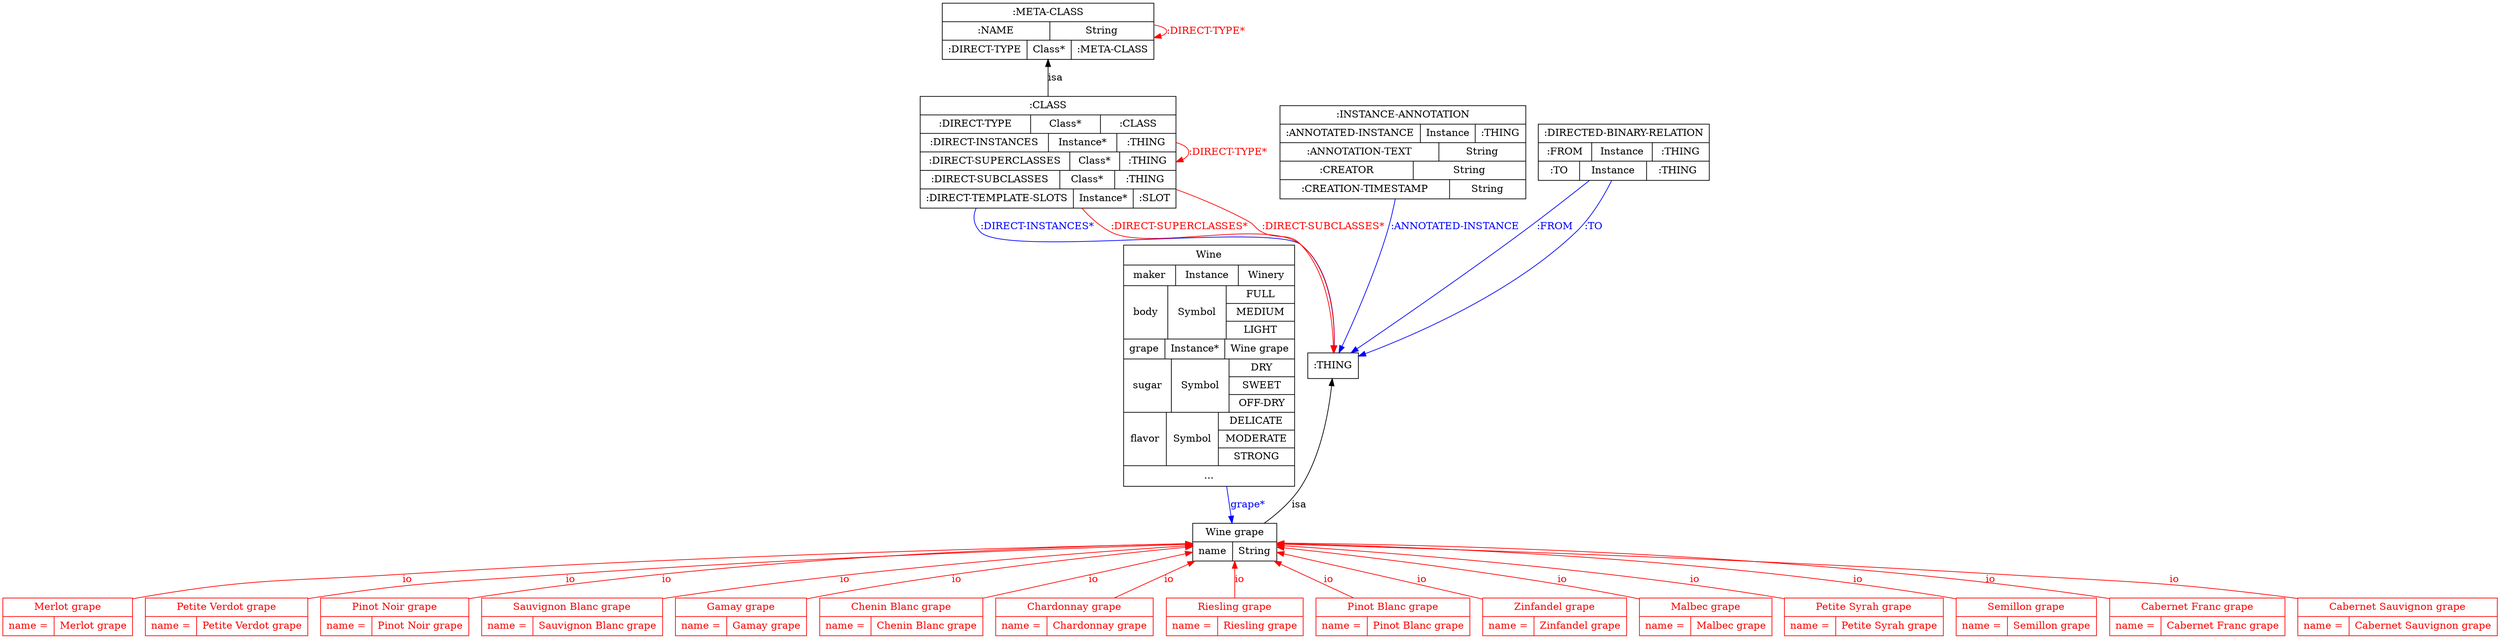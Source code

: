 digraph wines {
	node [label="\N"];
	graph [bb="0,0,3390,902"];
	"Merlot grape" [label="{Merlot grape|{name =|{Merlot grape}}}", shape=record, color="0.0,1.0,1.0", fontcolor="0.0,1.0,1.0", pos="87,27", rects="-0.5,27,174.5,53 -0.5,1,70.5,27 70.5,1,174.5,27", width="2.4167", height="0.73611"];
	"Wine grape" [label="{Wine grape|{name|String}}", shape=record, color="0.0,0.0,0.0", fontcolor="0.0,0.0,0.0", pos="1676,135", rects="1619,135,1733,161 1619,109,1674,135 1674,109,1733,135", width="1.5833", height="0.73611"];
	Wine [label="{Wine|{maker|Instance|{Winery}}|{body|Symbol|{FULL|MEDIUM|LIGHT}}|{grape|Instance*|{Wine grape}}|{sugar|Symbol|{DRY|SWEET|OFF-DRY\
}}|{flavor|Symbol|{DELICATE|MODERATE|STRONG}}|{...}}", shape=record, color="0.0,0.0,0.0", fontcolor="0.0,0.0,0.0", pos="1617,386", rects="1499.5,529,1734.5,555 1499.5,503,1569.5,529 1569.5,503,1655.5,529 1655.5,503,1734.5,529 1499.5,425,1563.5,503 1563.5,425,1644.5,\
503 1644.5,477,1734.5,503 1644.5,451,1734.5,477 1644.5,425,1734.5,451 1499.5,399,1555.5,425 1555.5,399,1638.5,425 1638.5,399,1734.5\
,425 1499.5,321,1565.5,399 1565.5,321,1643.5,399 1643.5,373,1734.5,399 1643.5,347,1734.5,373 1643.5,321,1734.5,347 1499.5,243\
,1560.5,321 1560.5,243,1632.5,321 1632.5,295,1734.5,321 1632.5,269,1734.5,295 1632.5,243,1734.5,269 1499.5,217,1734.5,243", width="3.25", height="4.7083"];
	"Petite Verdot grape" [label="{Petite Verdot grape|{name =|{Petite Verdot grape}}}", shape=record, color="0.0,1.0,1.0", fontcolor="0.0,1.0,1.0", pos="303,27", rects="192,27,414,53 192,1,263,27 263,1,414,27", width="3.0833", height="0.73611"];
	"Pinot Noir grape" [label="{Pinot Noir grape|{name =|{Pinot Noir grape}}}", shape=record, color="0.0,1.0,1.0", fontcolor="0.0,1.0,1.0", pos="532,27", rects="432,27,632,53 432,1,503,27 503,1,632,27", width="2.7778", height="0.73611"];
	":CLASS" [label="{:CLASS|{:DIRECT-TYPE|Class*|{:CLASS}}|{:DIRECT-INSTANCES|Instance*|{:THING}}|{:DIRECT-SUPERCLASSES|Class*|{:THING}}|{:DIRECT-SUBCLASSES\
|Class*|{:THING}}|{:DIRECT-TEMPLATE-SLOTS|Instance*|{:SLOT}}}", shape=record, color="0.0,0.0,0.0", fontcolor="0.0,0.0,0.0", pos="1403,689", rects="1231.5,741,1574.5,767 1231.5,715,1378.5,741 1378.5,715,1472.5,741 1472.5,715,1574.5,741 1231.5,689,1400.5,715 1400.5,689,1495.5,\
715 1495.5,689,1574.5,715 1231.5,663,1428.5,689 1428.5,663,1497.5,689 1497.5,663,1574.5,689 1231.5,637,1417.5,663 1417.5,637,1491.5\
,663 1491.5,637,1574.5,663 1231.5,611,1433.5,637 1433.5,611,1516.5,637 1516.5,611,1574.5,637", width="4.75", height="2.1806"];
	":META-CLASS" [label="{:META-CLASS|{:NAME|String}|{:DIRECT-TYPE|Class*|{:META-CLASS}}}", shape=record, color="0.0,0.0,0.0", fontcolor="0.0,0.0,0.0", pos="1403,862", rects="1261.5,875,1544.5,901 1261.5,849,1404.5,875 1404.5,849,1544.5,875 1261.5,823,1374.5,849 1374.5,823,1433.5,849 1433.5,823,1544.5,\
849", width="3.9167", height="1.0972"];
	":THING" [label=":THING", shape=box, color="0.0,0.0,0.0", fontcolor="0.0,0.0,0.0", pos="1785,386", width="0.91667", height="0.5"];
	"Sauvignon Blanc grape" [label="{Sauvignon Blanc grape|{name =|{Sauvignon Blanc grape}}}", shape=record, color="0.0,1.0,1.0", fontcolor="0.0,1.0,1.0", pos="773,27", rects="650,27,896,53 650,1,721,27 721,1,896,27", width="3.4167", height="0.73611"];
	"Gamay grape" [label="{Gamay grape|{name =|{Gamay grape}}}", shape=record, color="0.0,1.0,1.0", fontcolor="0.0,1.0,1.0", pos="1004,27", rects="914,27,1094,53 914,1,985,27 985,1,1094,27", width="2.5", height="0.73611"];
	"Chenin Blanc grape" [label="{Chenin Blanc grape|{name =|{Chenin Blanc grape}}}", shape=record, color="0.0,1.0,1.0", fontcolor="0.0,1.0,1.0", pos="1223,27", rects="1112,27,1334,53 1112,1,1183,27 1183,1,1334,27", width="3.0833", height="0.73611"];
	"Chardonnay grape" [label="{Chardonnay grape|{name =|{Chardonnay grape}}}", shape=record, color="0.0,1.0,1.0", fontcolor="0.0,1.0,1.0", pos="1459,27", rects="1351.5,27,1566.5,53 1351.5,1,1422.5,27 1422.5,1,1566.5,27", width="2.9722", height="0.73611"];
	"Riesling grape" [label="{Riesling grape|{name =|{Riesling grape}}}", shape=record, color="0.0,1.0,1.0", fontcolor="0.0,1.0,1.0", pos="1676,27", rects="1584,27,1768,53 1584,1,1655,27 1655,1,1768,27", width="2.5556", height="0.73611"];
	"Pinot Blanc grape" [label="{Pinot Blanc grape|{name =|{Pinot Blanc grape}}}", shape=record, color="0.0,1.0,1.0", fontcolor="0.0,1.0,1.0", pos="1890,27", rects="1785.5,27,1994.5,53 1785.5,1,1856.5,27 1856.5,1,1994.5,27", width="2.8889", height="0.73611"];
	"Zinfandel grape" [label="{Zinfandel grape|{name =|{Zinfandel grape}}}", shape=record, color="0.0,1.0,1.0", fontcolor="0.0,1.0,1.0", pos="2110,27", rects="2012,27,2208,53 2012,1,2083,27 2083,1,2208,27", width="2.7222", height="0.73611"];
	":INSTANCE-ANNOTATION" [label="{:INSTANCE-ANNOTATION|{:ANNOTATED-INSTANCE|Instance|{:THING}}|{:ANNOTATION-TEXT|String}|{:CREATOR|String}|{:CREATION-TIMESTAMP|String\
}}", shape=record, color="0.0,0.0,0.0", fontcolor="0.0,0.0,0.0", pos="1878,689", rects="1714,728,2042,754 1714,702,1900,728 1900,702,1975,728 1975,702,2042,728 1714,676,1927,702 1927,676,2042,702 1714,650,1893,676 1893\
,650,2042,676 1714,624,1938,650 1938,624,2042,650", width="4.5556", height="1.8194"];
	"Malbec grape" [label="{Malbec grape|{name =|{Malbec grape}}}", shape=record, color="0.0,1.0,1.0", fontcolor="0.0,1.0,1.0", pos="2315,27", rects="2226,27,2404,53 2226,1,2297,27 2297,1,2404,27", width="2.4722", height="0.73611"];
	"Petite Syrah grape" [label="{Petite Syrah grape|{name =|{Petite Syrah grape}}}", shape=record, color="0.0,1.0,1.0", fontcolor="0.0,1.0,1.0", pos="2530,27", rects="2421.5,27,2638.5,53 2421.5,1,2492.5,27 2492.5,1,2638.5,27", width=3, height="0.73611"];
	"Semillon grape" [label="{Semillon grape|{name =|{Semillon grape}}}", shape=record, color="0.0,1.0,1.0", fontcolor="0.0,1.0,1.0", pos="2751,27", rects="2656,27,2846,53 2656,1,2727,27 2727,1,2846,27", width="2.6389", height="0.73611"];
	":DIRECTED-BINARY-RELATION" [label="{:DIRECTED-BINARY-RELATION|{:FROM|Instance|{:THING}}|{:TO|Instance|{:THING}}}", shape=record, color="0.0,0.0,0.0", fontcolor="0.0,0.0,0.0", pos="2173,689", rects="2059.5,702,2286.5,728 2059.5,676,2128.5,702 2128.5,676,2211.5,702 2211.5,676,2286.5,702 2059.5,650,2114.5,676 2114.5,650,2204.5,\
676 2204.5,650,2286.5,676", width="3.1389", height="1.0972"];
	"Cabernet Franc grape" [label="{Cabernet Franc grape|{name =|{Cabernet Franc grape}}}", shape=record, color="0.0,1.0,1.0", fontcolor="0.0,1.0,1.0", pos="2982,27", rects="2863.5,27,3100.5,53 2863.5,1,2934.5,27 2934.5,1,3100.5,27", width="3.2778", height="0.73611"];
	"Cabernet Sauvignon grape" [label="{Cabernet Sauvignon grape|{name =|{Cabernet Sauvignon grape}}}", shape=record, color="0.0,1.0,1.0", fontcolor="0.0,1.0,1.0", pos="3254,27", rects="3118,27,3390,53 3118,1,3189,27 3189,1,3390,27", width="3.7778", height="0.73611"];
	"Wine grape" -> "Merlot grape" [dir=back, label=io, color="0.0,1.0,1.0", fontcolor="0.0,1.0,1.0", pos="s,1619,134 1608.8,133.81 1432.7,130.36 942.81,118.75 536,90 378.69,78.884 337.93,83.458 183,54 180.28,53.483 177.52,52.924 174.75\
,52.332", lp="542.5,81"];
	Wine -> "Wine grape" [label="grape*", color="0.6666667,1.0,1.0", fontcolor="0.6666667,1.0,1.0", style=filled, pos="e,1669.9,161.07 1656.8,216.84 1660.8,199.83 1664.5,184.04 1667.5,170.95", lp="1687.5,189"];
	"Wine grape" -> "Petite Verdot grape" [dir=back, label=io, color="0.0,1.0,1.0", fontcolor="0.0,1.0,1.0", pos="s,1618.8,133.29 1608.8,132.97 1457.7,128.12 1079.6,114.42 764,90 612.06,78.24 573.37,78.768 423,54 420.05,53.514 417.06,53.001 414.05\
,52.464", lp="770.5,81"];
	"Wine grape" -> "Pinot Noir grape" [dir=back, label=io, color="0.0,1.0,1.0", fontcolor="0.0,1.0,1.0", pos="s,1618.9,134.18 1608.9,133.98 1443.3,130.56 1002.5,115.88 641,54 638.12,53.507 635.2,52.978 632.26,52.421", lp="901.5,81"];
	":META-CLASS" -> ":CLASS" [dir=back, label=isa, color="0.0,0.0,0.0", fontcolor="0.0,0.0,0.0", pos="s,1403,822.74 1403,812.7 1403,798.45 1403,782.55 1403,767.01", lp="1412.5,795"];
	":CLASS" -> ":CLASS" [label=":DIRECT-TYPE*", color="0.0,1.0,1.0", fontcolor="0.0,1.0,1.0", style=filled, pos="e,1574.5,674.98 1574.5,703.02 1585.4,699.73 1592,695.06 1592,689 1592,685.03 1589.2,681.65 1584.1,678.87", lp="1644,689"];
	":CLASS" -> ":THING" [label=":DIRECT-INSTANCES*", color="0.6666667,1.0,1.0", fontcolor="0.6666667,1.0,1.0", style=filled, pos="e,1786.8,404.24 1311.5,610.8 1305.8,598.06 1306.1,585.34 1317,574 1349.8,539.8 1706.3,585.99 1743,556 1784.8,521.79 1788.8,453.1\
 1787.4,414.33", lp="1392,583"];
	":CLASS" -> ":THING" [label=":DIRECT-SUPERCLASSES*", color="0.0,1.0,1.0", fontcolor="0.0,1.0,1.0", style=filled, pos="e,1786.7,404.13 1454.9,610.71 1467.8,593.63 1480.6,579.1 1490,574 1539.5,547.12 1699.9,592.3 1743,556 1784.3,521.19 1788.5,452.74\
 1787.2,414.16", lp="1580,583"];
	":CLASS" -> ":THING" [label=":DIRECT-SUBCLASSES*", color="0.0,1.0,1.0", fontcolor="0.0,1.0,1.0", style=filled, pos="e,1785.9,404.25 1574.5,638.53 1607.4,625.62 1640.6,610.15 1670,592 1679.9,585.89 1679,579.98 1689,574 1710.7,560.99 1725.8,574.59\
 1743,556 1779.1,516.87 1785.5,451.67 1785.9,414.42", lp="1770.5,583"];
	":THING" -> "Wine grape" [dir=back, label=isa, color="0.0,0.0,0.0", fontcolor="0.0,0.0,0.0", pos="s,1783.1,368 1781.9,358.07 1777.2,323.3 1766.2,262.78 1743,216 1733,195.72 1716.9,176.09 1703.1,161.23", lp="1740.5,189"];
	"Wine grape" -> "Sauvignon Blanc grape" [dir=back, label=io, color="0.0,1.0,1.0", fontcolor="0.0,1.0,1.0", pos="s,1618.6,131.26 1608.5,130.55 1474,121.11 1163.2,96.373 905,54 902.11,53.527 899.2,53.035 896.26,52.528", lp="1165.5,81"];
	":META-CLASS" -> ":META-CLASS" [label=":DIRECT-TYPE*", color="0.0,1.0,1.0", fontcolor="0.0,1.0,1.0", style=filled, pos="e,1544.6,852.72 1544.6,871.28 1555.4,869.22 1562,866.12 1562,862 1562,859.36 1559.3,857.14 1554.5,855.34", lp="1614,862"];
	"Wine grape" -> "Gamay grape" [dir=back, label=io, color="0.0,1.0,1.0", fontcolor="0.0,1.0,1.0", pos="s,1618.7,129.31 1608.6,128.25 1501,116.86 1284.1,91.344 1103,54 1100.1,53.406 1097.2,52.777 1094.3,52.119", lp="1313.5,81"];
	"Wine grape" -> "Chenin Blanc grape" [dir=back, label=io, color="0.0,1.0,1.0", fontcolor="0.0,1.0,1.0", pos="s,1618.6,121.32 1608.6,118.94 1535.7,101.56 1418.4,73.577 1332.2,53.042", lp="1483.5,81"];
	"Wine grape" -> "Chardonnay grape" [dir=back, label=io, color="0.0,1.0,1.0", fontcolor="0.0,1.0,1.0", pos="s,1623.7,108.99 1614.8,104.53 1582.2,88.338 1542.7,68.643 1511.6,53.155", lp="1587.5,81"];
	"Wine grape" -> "Riesling grape" [dir=back, label=io, color="0.0,1.0,1.0", fontcolor="0.0,1.0,1.0", pos="s,1676,108.86 1676,98.483 1676,83.658 1676,66.862 1676,53.277", lp="1682.5,81"];
	"Wine grape" -> "Pinot Blanc grape" [dir=back, label=io, color="0.0,1.0,1.0", fontcolor="0.0,1.0,1.0", pos="s,1727.5,108.99 1736.8,104.32 1768.8,88.17 1807.6,68.577 1838.2,53.155", lp="1801.5,81"];
	"Wine grape" -> "Zinfandel grape" [dir=back, label=io, color="0.0,1.0,1.0", fontcolor="0.0,1.0,1.0", pos="s,1733,120.95 1742.9,118.52 1809,102.21 1913,76.5 2003,54 2005.9,53.28 2008.8,52.548 2011.8,51.808", lp="1928.5,81"];
	":INSTANCE-ANNOTATION" -> ":THING" [label=":ANNOTATED-INSTANCE", color="0.6666667,1.0,1.0", fontcolor="0.6666667,1.0,1.0", style=filled, pos="e,1793,404.06 1867.5,623.77 1864.4,607.39 1860.5,589.94 1856,574 1839.5,515.53 1812.6,449.62 1797.1,413.45", lp="1945,583"];
	"Wine grape" -> "Malbec grape" [dir=back, label=io, color="0.0,1.0,1.0", fontcolor="0.0,1.0,1.0", pos="s,1733.3,128.72 1743.5,127.54 1846.3,115.58 2048.1,89.769 2217,54 2219.9,53.378 2222.9,52.72 2225.9,52.033", lp="2120.5,81"];
	"Wine grape" -> "Petite Syrah grape" [dir=back, label=io, color="0.0,1.0,1.0", fontcolor="0.0,1.0,1.0", pos="s,1733.2,131.35 1743.5,130.64 1873.7,121.56 2168.4,97.721 2413,54 2415.8,53.505 2418.6,52.987 2421.4,52.45", lp="2299.5,81"];
	"Wine grape" -> "Semillon grape" [dir=back, label=io, color="0.0,1.0,1.0", fontcolor="0.0,1.0,1.0", pos="s,1733.1,134.09 1743.2,133.87 1901.8,130.23 2311.3,115.16 2647,54 2649.9,53.465 2652.9,52.891 2655.9,52.286", lp="2522.5,81"];
	":DIRECTED-BINARY-RELATION" -> ":THING" [label=":FROM", color="0.6666667,1.0,1.0", fontcolor="0.6666667,1.0,1.0", style=filled, pos="e,1809.7,404.06 2126.8,649.88 2099.9,627.39 2065.3,598.77 2034,574 1957.6,513.63 1865.8,445.37 1817.8,410.05", lp="2076,583"];
	":DIRECTED-BINARY-RELATION" -> ":THING" [label=":TO", color="0.6666667,1.0,1.0", fontcolor="0.6666667,1.0,1.0", style=filled, pos="e,1818.3,399.15 2155.4,649.99 2143.2,626.03 2125.1,595.84 2103,574 2019.6,491.71 1893.4,431.16 1827.9,403.2", lp="2129.5,583"];
	"Wine grape" -> "Cabernet Franc grape" [dir=back, label=io, color="0.0,1.0,1.0", fontcolor="0.0,1.0,1.0", pos="s,1733.2,133.16 1743.3,132.81 1888,127.82 2239.4,114.1 2533,90 2676.5,78.219 2712.8,77 2855,54 2857.8,53.55 2860.6,53.079 2863.4\
,52.592", lp="2733.5,81"];
	"Wine grape" -> "Cabernet Sauvignon grape" [dir=back, label=io, color="0.0,1.0,1.0", fontcolor="0.0,1.0,1.0", pos="s,1733.1,133.72 1743.3,133.48 1911.9,129.38 2366.2,116.57 2744,90 2906.6,78.564 2947.6,76.941 3109,54 3111.9,53.586 3114.9,53.154\
 3117.8,52.707", lp="2969.5,81"];
}
